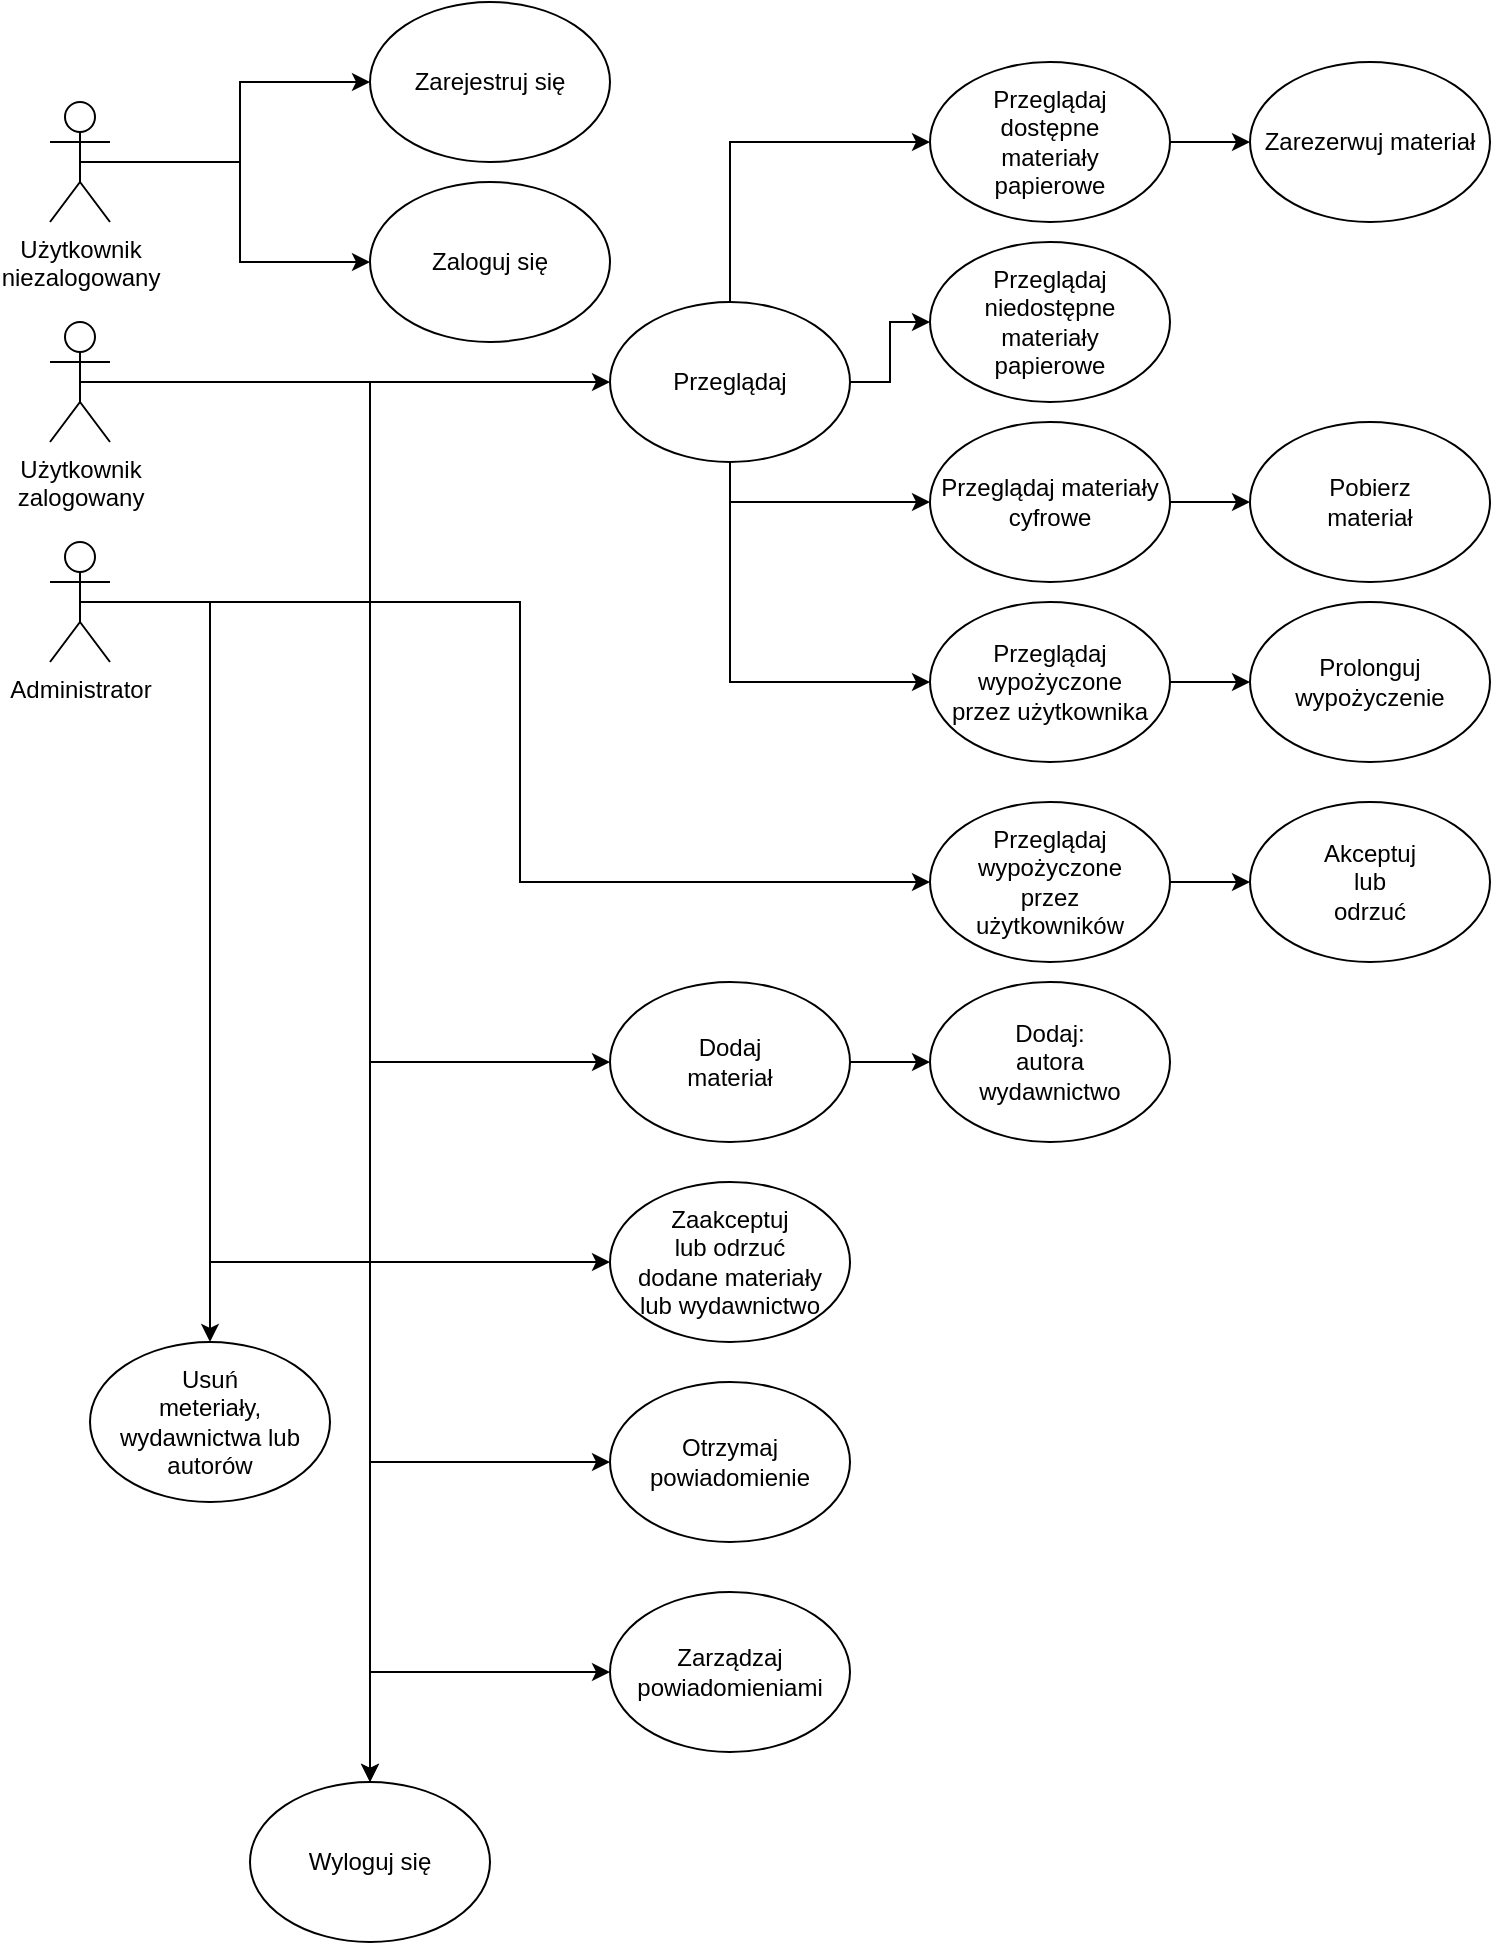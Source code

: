 <mxfile version="28.2.8">
  <diagram name="Page-1" id="uGA66KAJ60B0HNDx6z8q">
    <mxGraphModel dx="1334" dy="2355" grid="1" gridSize="10" guides="1" tooltips="1" connect="1" arrows="1" fold="1" page="1" pageScale="1" pageWidth="827" pageHeight="1169" math="0" shadow="0">
      <root>
        <mxCell id="0" />
        <mxCell id="1" parent="0" />
        <mxCell id="Sm4LGeKjs0AAK1rSY6Yv-22" style="edgeStyle=orthogonalEdgeStyle;rounded=0;orthogonalLoop=1;jettySize=auto;html=1;exitX=0.5;exitY=0.5;exitDx=0;exitDy=0;exitPerimeter=0;entryX=0;entryY=0.5;entryDx=0;entryDy=0;" edge="1" parent="1" source="Sm4LGeKjs0AAK1rSY6Yv-15" target="Sm4LGeKjs0AAK1rSY6Yv-18">
          <mxGeometry relative="1" as="geometry" />
        </mxCell>
        <mxCell id="Sm4LGeKjs0AAK1rSY6Yv-23" style="edgeStyle=orthogonalEdgeStyle;rounded=0;orthogonalLoop=1;jettySize=auto;html=1;exitX=0.5;exitY=0.5;exitDx=0;exitDy=0;exitPerimeter=0;entryX=0;entryY=0.5;entryDx=0;entryDy=0;" edge="1" parent="1" source="Sm4LGeKjs0AAK1rSY6Yv-15" target="Sm4LGeKjs0AAK1rSY6Yv-19">
          <mxGeometry relative="1" as="geometry" />
        </mxCell>
        <mxCell id="Sm4LGeKjs0AAK1rSY6Yv-15" value="&lt;div&gt;Użytkownik&lt;/div&gt;&lt;div&gt;niezalogowany&lt;/div&gt;&lt;div&gt;&lt;br&gt;&lt;/div&gt;" style="shape=umlActor;verticalLabelPosition=bottom;verticalAlign=top;html=1;outlineConnect=0;" vertex="1" parent="1">
          <mxGeometry x="40" y="40" width="30" height="60" as="geometry" />
        </mxCell>
        <mxCell id="Sm4LGeKjs0AAK1rSY6Yv-29" style="edgeStyle=orthogonalEdgeStyle;rounded=0;orthogonalLoop=1;jettySize=auto;html=1;exitX=0.5;exitY=0.5;exitDx=0;exitDy=0;exitPerimeter=0;entryX=0;entryY=0.5;entryDx=0;entryDy=0;" edge="1" parent="1" source="Sm4LGeKjs0AAK1rSY6Yv-16" target="Sm4LGeKjs0AAK1rSY6Yv-27">
          <mxGeometry relative="1" as="geometry" />
        </mxCell>
        <mxCell id="Sm4LGeKjs0AAK1rSY6Yv-54" style="edgeStyle=orthogonalEdgeStyle;rounded=0;orthogonalLoop=1;jettySize=auto;html=1;exitX=0.5;exitY=0.5;exitDx=0;exitDy=0;exitPerimeter=0;entryX=0;entryY=0.5;entryDx=0;entryDy=0;" edge="1" parent="1" source="Sm4LGeKjs0AAK1rSY6Yv-16" target="Sm4LGeKjs0AAK1rSY6Yv-53">
          <mxGeometry relative="1" as="geometry">
            <Array as="points">
              <mxPoint x="200" y="180" />
              <mxPoint x="200" y="520" />
              <mxPoint x="320" y="520" />
            </Array>
          </mxGeometry>
        </mxCell>
        <mxCell id="Sm4LGeKjs0AAK1rSY6Yv-62" style="edgeStyle=orthogonalEdgeStyle;rounded=0;orthogonalLoop=1;jettySize=auto;html=1;exitX=0.5;exitY=0.5;exitDx=0;exitDy=0;exitPerimeter=0;entryX=0.5;entryY=0;entryDx=0;entryDy=0;" edge="1" parent="1" source="Sm4LGeKjs0AAK1rSY6Yv-16" target="Sm4LGeKjs0AAK1rSY6Yv-61">
          <mxGeometry relative="1" as="geometry" />
        </mxCell>
        <mxCell id="Sm4LGeKjs0AAK1rSY6Yv-75" style="edgeStyle=orthogonalEdgeStyle;rounded=0;orthogonalLoop=1;jettySize=auto;html=1;exitX=0.5;exitY=0.5;exitDx=0;exitDy=0;exitPerimeter=0;entryX=0;entryY=0.5;entryDx=0;entryDy=0;" edge="1" parent="1" source="Sm4LGeKjs0AAK1rSY6Yv-16" target="Sm4LGeKjs0AAK1rSY6Yv-71">
          <mxGeometry relative="1" as="geometry">
            <Array as="points">
              <mxPoint x="200" y="180" />
              <mxPoint x="200" y="825" />
            </Array>
          </mxGeometry>
        </mxCell>
        <mxCell id="Sm4LGeKjs0AAK1rSY6Yv-78" style="edgeStyle=orthogonalEdgeStyle;rounded=0;orthogonalLoop=1;jettySize=auto;html=1;exitX=0.5;exitY=0.5;exitDx=0;exitDy=0;exitPerimeter=0;entryX=0;entryY=0.5;entryDx=0;entryDy=0;" edge="1" parent="1" source="Sm4LGeKjs0AAK1rSY6Yv-16" target="Sm4LGeKjs0AAK1rSY6Yv-64">
          <mxGeometry relative="1" as="geometry">
            <Array as="points">
              <mxPoint x="200" y="180" />
              <mxPoint x="200" y="720" />
            </Array>
          </mxGeometry>
        </mxCell>
        <mxCell id="Sm4LGeKjs0AAK1rSY6Yv-16" value="&lt;div&gt;Użytkownik&lt;/div&gt;&lt;div&gt;zalogowany&lt;/div&gt;" style="shape=umlActor;verticalLabelPosition=bottom;verticalAlign=top;html=1;outlineConnect=0;" vertex="1" parent="1">
          <mxGeometry x="40" y="150" width="30" height="60" as="geometry" />
        </mxCell>
        <mxCell id="Sm4LGeKjs0AAK1rSY6Yv-63" style="edgeStyle=orthogonalEdgeStyle;rounded=0;orthogonalLoop=1;jettySize=auto;html=1;exitX=0.5;exitY=0.5;exitDx=0;exitDy=0;exitPerimeter=0;entryX=0.5;entryY=0;entryDx=0;entryDy=0;" edge="1" parent="1" source="Sm4LGeKjs0AAK1rSY6Yv-17" target="Sm4LGeKjs0AAK1rSY6Yv-61">
          <mxGeometry relative="1" as="geometry">
            <Array as="points">
              <mxPoint x="200" y="290" />
            </Array>
          </mxGeometry>
        </mxCell>
        <mxCell id="Sm4LGeKjs0AAK1rSY6Yv-83" style="edgeStyle=orthogonalEdgeStyle;rounded=0;orthogonalLoop=1;jettySize=auto;html=1;exitX=0.5;exitY=0.5;exitDx=0;exitDy=0;exitPerimeter=0;entryX=0;entryY=0.5;entryDx=0;entryDy=0;" edge="1" parent="1" source="Sm4LGeKjs0AAK1rSY6Yv-17" target="Sm4LGeKjs0AAK1rSY6Yv-80">
          <mxGeometry relative="1" as="geometry" />
        </mxCell>
        <mxCell id="Sm4LGeKjs0AAK1rSY6Yv-89" style="edgeStyle=orthogonalEdgeStyle;rounded=0;orthogonalLoop=1;jettySize=auto;html=1;exitX=0.5;exitY=0.5;exitDx=0;exitDy=0;exitPerimeter=0;entryX=0;entryY=0.5;entryDx=0;entryDy=0;" edge="1" parent="1" source="Sm4LGeKjs0AAK1rSY6Yv-17" target="Sm4LGeKjs0AAK1rSY6Yv-87">
          <mxGeometry relative="1" as="geometry">
            <Array as="points">
              <mxPoint x="120" y="290" />
              <mxPoint x="120" y="620" />
            </Array>
          </mxGeometry>
        </mxCell>
        <mxCell id="Sm4LGeKjs0AAK1rSY6Yv-92" style="edgeStyle=orthogonalEdgeStyle;rounded=0;orthogonalLoop=1;jettySize=auto;html=1;exitX=0.5;exitY=0.5;exitDx=0;exitDy=0;exitPerimeter=0;entryX=0.5;entryY=0;entryDx=0;entryDy=0;" edge="1" parent="1" source="Sm4LGeKjs0AAK1rSY6Yv-17" target="Sm4LGeKjs0AAK1rSY6Yv-91">
          <mxGeometry relative="1" as="geometry">
            <Array as="points">
              <mxPoint x="120" y="290" />
            </Array>
          </mxGeometry>
        </mxCell>
        <mxCell id="Sm4LGeKjs0AAK1rSY6Yv-17" value="&lt;div&gt;Administrator&lt;/div&gt;" style="shape=umlActor;verticalLabelPosition=bottom;verticalAlign=top;html=1;outlineConnect=0;" vertex="1" parent="1">
          <mxGeometry x="40" y="260" width="30" height="60" as="geometry" />
        </mxCell>
        <mxCell id="Sm4LGeKjs0AAK1rSY6Yv-18" value="Zarejestruj się" style="ellipse;whiteSpace=wrap;html=1;" vertex="1" parent="1">
          <mxGeometry x="200" y="-10" width="120" height="80" as="geometry" />
        </mxCell>
        <mxCell id="Sm4LGeKjs0AAK1rSY6Yv-19" value="Zaloguj się" style="ellipse;whiteSpace=wrap;html=1;" vertex="1" parent="1">
          <mxGeometry x="200" y="80" width="120" height="80" as="geometry" />
        </mxCell>
        <mxCell id="Sm4LGeKjs0AAK1rSY6Yv-35" style="edgeStyle=orthogonalEdgeStyle;rounded=0;orthogonalLoop=1;jettySize=auto;html=1;exitX=0.5;exitY=0;exitDx=0;exitDy=0;entryX=0;entryY=0.5;entryDx=0;entryDy=0;" edge="1" parent="1" source="Sm4LGeKjs0AAK1rSY6Yv-27" target="Sm4LGeKjs0AAK1rSY6Yv-30">
          <mxGeometry relative="1" as="geometry" />
        </mxCell>
        <mxCell id="Sm4LGeKjs0AAK1rSY6Yv-37" style="edgeStyle=orthogonalEdgeStyle;rounded=0;orthogonalLoop=1;jettySize=auto;html=1;exitX=0.5;exitY=1;exitDx=0;exitDy=0;entryX=0;entryY=0.5;entryDx=0;entryDy=0;" edge="1" parent="1" source="Sm4LGeKjs0AAK1rSY6Yv-27" target="Sm4LGeKjs0AAK1rSY6Yv-31">
          <mxGeometry relative="1" as="geometry" />
        </mxCell>
        <mxCell id="Sm4LGeKjs0AAK1rSY6Yv-39" style="edgeStyle=orthogonalEdgeStyle;rounded=0;orthogonalLoop=1;jettySize=auto;html=1;exitX=1;exitY=0.5;exitDx=0;exitDy=0;entryX=0;entryY=0.5;entryDx=0;entryDy=0;" edge="1" parent="1" source="Sm4LGeKjs0AAK1rSY6Yv-27" target="Sm4LGeKjs0AAK1rSY6Yv-38">
          <mxGeometry relative="1" as="geometry" />
        </mxCell>
        <mxCell id="Sm4LGeKjs0AAK1rSY6Yv-47" style="edgeStyle=orthogonalEdgeStyle;rounded=0;orthogonalLoop=1;jettySize=auto;html=1;exitX=0.5;exitY=1;exitDx=0;exitDy=0;entryX=0;entryY=0.5;entryDx=0;entryDy=0;" edge="1" parent="1" source="Sm4LGeKjs0AAK1rSY6Yv-27" target="Sm4LGeKjs0AAK1rSY6Yv-46">
          <mxGeometry relative="1" as="geometry">
            <mxPoint x="380" y="360" as="targetPoint" />
          </mxGeometry>
        </mxCell>
        <mxCell id="Sm4LGeKjs0AAK1rSY6Yv-27" value="Przeglądaj" style="ellipse;whiteSpace=wrap;html=1;" vertex="1" parent="1">
          <mxGeometry x="320" y="140" width="120" height="80" as="geometry" />
        </mxCell>
        <mxCell id="Sm4LGeKjs0AAK1rSY6Yv-44" style="edgeStyle=orthogonalEdgeStyle;rounded=0;orthogonalLoop=1;jettySize=auto;html=1;exitX=1;exitY=0.5;exitDx=0;exitDy=0;entryX=0;entryY=0.5;entryDx=0;entryDy=0;" edge="1" parent="1" source="Sm4LGeKjs0AAK1rSY6Yv-30" target="Sm4LGeKjs0AAK1rSY6Yv-42">
          <mxGeometry relative="1" as="geometry" />
        </mxCell>
        <mxCell id="Sm4LGeKjs0AAK1rSY6Yv-30" value="&lt;div&gt;Przeglądaj&lt;/div&gt;&lt;div&gt;dostępne&lt;/div&gt;&lt;div&gt;materiały&lt;/div&gt;&lt;div&gt;papierowe&lt;/div&gt;" style="ellipse;whiteSpace=wrap;html=1;" vertex="1" parent="1">
          <mxGeometry x="480" y="20" width="120" height="80" as="geometry" />
        </mxCell>
        <mxCell id="Sm4LGeKjs0AAK1rSY6Yv-52" style="edgeStyle=orthogonalEdgeStyle;rounded=0;orthogonalLoop=1;jettySize=auto;html=1;exitX=1;exitY=0.5;exitDx=0;exitDy=0;entryX=0;entryY=0.5;entryDx=0;entryDy=0;" edge="1" parent="1" source="Sm4LGeKjs0AAK1rSY6Yv-31" target="Sm4LGeKjs0AAK1rSY6Yv-51">
          <mxGeometry relative="1" as="geometry" />
        </mxCell>
        <mxCell id="Sm4LGeKjs0AAK1rSY6Yv-31" value="&lt;div&gt;Przeglądaj materiały&lt;/div&gt;&lt;div&gt;cyfrowe&lt;/div&gt;" style="ellipse;whiteSpace=wrap;html=1;" vertex="1" parent="1">
          <mxGeometry x="480" y="200" width="120" height="80" as="geometry" />
        </mxCell>
        <mxCell id="Sm4LGeKjs0AAK1rSY6Yv-38" value="&lt;div&gt;Przeglądaj&lt;/div&gt;&lt;div&gt;niedostępne&lt;/div&gt;&lt;div&gt;materiały&lt;/div&gt;&lt;div&gt;papierowe&lt;/div&gt;" style="ellipse;whiteSpace=wrap;html=1;" vertex="1" parent="1">
          <mxGeometry x="480" y="110" width="120" height="80" as="geometry" />
        </mxCell>
        <mxCell id="Sm4LGeKjs0AAK1rSY6Yv-42" value="&lt;div&gt;Zarezerwuj materiał&lt;/div&gt;" style="ellipse;whiteSpace=wrap;html=1;" vertex="1" parent="1">
          <mxGeometry x="640" y="20" width="120" height="80" as="geometry" />
        </mxCell>
        <mxCell id="Sm4LGeKjs0AAK1rSY6Yv-50" style="edgeStyle=orthogonalEdgeStyle;rounded=0;orthogonalLoop=1;jettySize=auto;html=1;exitX=1;exitY=0.5;exitDx=0;exitDy=0;entryX=0;entryY=0.5;entryDx=0;entryDy=0;" edge="1" parent="1" source="Sm4LGeKjs0AAK1rSY6Yv-46" target="Sm4LGeKjs0AAK1rSY6Yv-49">
          <mxGeometry relative="1" as="geometry" />
        </mxCell>
        <mxCell id="Sm4LGeKjs0AAK1rSY6Yv-46" value="&lt;div&gt;Przeglądaj&lt;/div&gt;&lt;div&gt;wypożyczone&lt;/div&gt;&lt;div&gt;przez użytkownika&lt;/div&gt;" style="ellipse;whiteSpace=wrap;html=1;" vertex="1" parent="1">
          <mxGeometry x="480" y="290" width="120" height="80" as="geometry" />
        </mxCell>
        <mxCell id="Sm4LGeKjs0AAK1rSY6Yv-49" value="&lt;div&gt;Prolonguj&lt;/div&gt;&lt;div&gt;wypożyczenie&lt;/div&gt;" style="ellipse;whiteSpace=wrap;html=1;" vertex="1" parent="1">
          <mxGeometry x="640" y="290" width="120" height="80" as="geometry" />
        </mxCell>
        <mxCell id="Sm4LGeKjs0AAK1rSY6Yv-51" value="&lt;div&gt;Pobierz&lt;/div&gt;&lt;div&gt;materiał&lt;/div&gt;" style="ellipse;whiteSpace=wrap;html=1;" vertex="1" parent="1">
          <mxGeometry x="640" y="200" width="120" height="80" as="geometry" />
        </mxCell>
        <mxCell id="Sm4LGeKjs0AAK1rSY6Yv-56" style="edgeStyle=orthogonalEdgeStyle;rounded=0;orthogonalLoop=1;jettySize=auto;html=1;exitX=1;exitY=0.5;exitDx=0;exitDy=0;entryX=0;entryY=0.5;entryDx=0;entryDy=0;" edge="1" parent="1" source="Sm4LGeKjs0AAK1rSY6Yv-53" target="Sm4LGeKjs0AAK1rSY6Yv-55">
          <mxGeometry relative="1" as="geometry" />
        </mxCell>
        <mxCell id="Sm4LGeKjs0AAK1rSY6Yv-53" value="&lt;div&gt;Dodaj&lt;/div&gt;&lt;div&gt;materiał&lt;/div&gt;" style="ellipse;whiteSpace=wrap;html=1;" vertex="1" parent="1">
          <mxGeometry x="320" y="480" width="120" height="80" as="geometry" />
        </mxCell>
        <mxCell id="Sm4LGeKjs0AAK1rSY6Yv-55" value="&lt;div&gt;Dodaj:&lt;/div&gt;&lt;div&gt;autora&lt;/div&gt;&lt;div&gt;wydawnictwo&lt;/div&gt;" style="ellipse;whiteSpace=wrap;html=1;" vertex="1" parent="1">
          <mxGeometry x="480" y="480" width="120" height="80" as="geometry" />
        </mxCell>
        <mxCell id="Sm4LGeKjs0AAK1rSY6Yv-61" value="Wyloguj się" style="ellipse;whiteSpace=wrap;html=1;" vertex="1" parent="1">
          <mxGeometry x="140" y="880" width="120" height="80" as="geometry" />
        </mxCell>
        <mxCell id="Sm4LGeKjs0AAK1rSY6Yv-64" value="&lt;div&gt;Otrzymaj&lt;/div&gt;&lt;div&gt;powiadomienie&lt;/div&gt;" style="ellipse;whiteSpace=wrap;html=1;" vertex="1" parent="1">
          <mxGeometry x="320" y="680" width="120" height="80" as="geometry" />
        </mxCell>
        <mxCell id="Sm4LGeKjs0AAK1rSY6Yv-71" value="Zarządzaj powiadomieniami" style="ellipse;whiteSpace=wrap;html=1;" vertex="1" parent="1">
          <mxGeometry x="320" y="785" width="120" height="80" as="geometry" />
        </mxCell>
        <mxCell id="Sm4LGeKjs0AAK1rSY6Yv-86" style="edgeStyle=orthogonalEdgeStyle;rounded=0;orthogonalLoop=1;jettySize=auto;html=1;exitX=1;exitY=0.5;exitDx=0;exitDy=0;entryX=0;entryY=0.5;entryDx=0;entryDy=0;" edge="1" parent="1" source="Sm4LGeKjs0AAK1rSY6Yv-80" target="Sm4LGeKjs0AAK1rSY6Yv-85">
          <mxGeometry relative="1" as="geometry" />
        </mxCell>
        <mxCell id="Sm4LGeKjs0AAK1rSY6Yv-80" value="&lt;div&gt;Przeglądaj&lt;/div&gt;&lt;div&gt;wypożyczone&lt;/div&gt;&lt;div&gt;przez&lt;/div&gt;&lt;div&gt;użytkowników&lt;/div&gt;" style="ellipse;whiteSpace=wrap;html=1;" vertex="1" parent="1">
          <mxGeometry x="480" y="390" width="120" height="80" as="geometry" />
        </mxCell>
        <mxCell id="Sm4LGeKjs0AAK1rSY6Yv-85" value="&lt;div&gt;Akceptuj&lt;/div&gt;&lt;div&gt;lub&lt;/div&gt;&lt;div&gt;odrzuć&lt;/div&gt;" style="ellipse;whiteSpace=wrap;html=1;" vertex="1" parent="1">
          <mxGeometry x="640" y="390" width="120" height="80" as="geometry" />
        </mxCell>
        <mxCell id="Sm4LGeKjs0AAK1rSY6Yv-87" value="&lt;div&gt;Zaakceptuj&lt;/div&gt;&lt;div&gt;lub odrzuć&lt;/div&gt;&lt;div&gt;dodane materiały&lt;/div&gt;&lt;div&gt;lub wydawnictwo&lt;/div&gt;" style="ellipse;whiteSpace=wrap;html=1;" vertex="1" parent="1">
          <mxGeometry x="320" y="580" width="120" height="80" as="geometry" />
        </mxCell>
        <mxCell id="Sm4LGeKjs0AAK1rSY6Yv-91" value="&lt;div&gt;Usuń&lt;/div&gt;&lt;div&gt;meteriały, wydawnictwa lub autorów&lt;/div&gt;" style="ellipse;whiteSpace=wrap;html=1;" vertex="1" parent="1">
          <mxGeometry x="60" y="660" width="120" height="80" as="geometry" />
        </mxCell>
      </root>
    </mxGraphModel>
  </diagram>
</mxfile>
